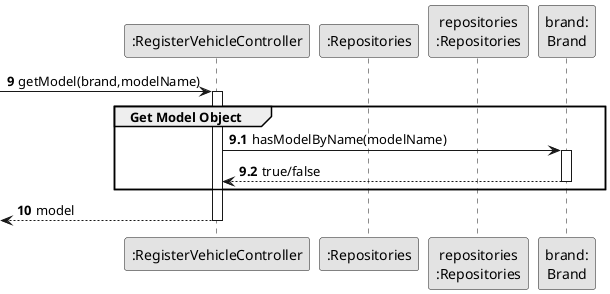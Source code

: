 @startuml
skinparam monochrome true
skinparam packageStyle rectangle
skinparam shadowing false

participant ":RegisterVehicleController" as CTRL
participant ":Repositories" as RepositorySingleton
participant "repositories\n:Repositories" as PLAT
participant "brand:\nBrand" as Brand

autonumber 9
-> CTRL: getModel(brand,modelName)

autonumber 9.1
activate CTRL
    group Get Model Object

        CTRL -> Brand : hasModelByName(modelName)

        activate Brand

            Brand --> CTRL : true/false

        deactivate Brand
    end

    autonumber 10
    <-- CTRL : model
deactivate CTRL


@enduml